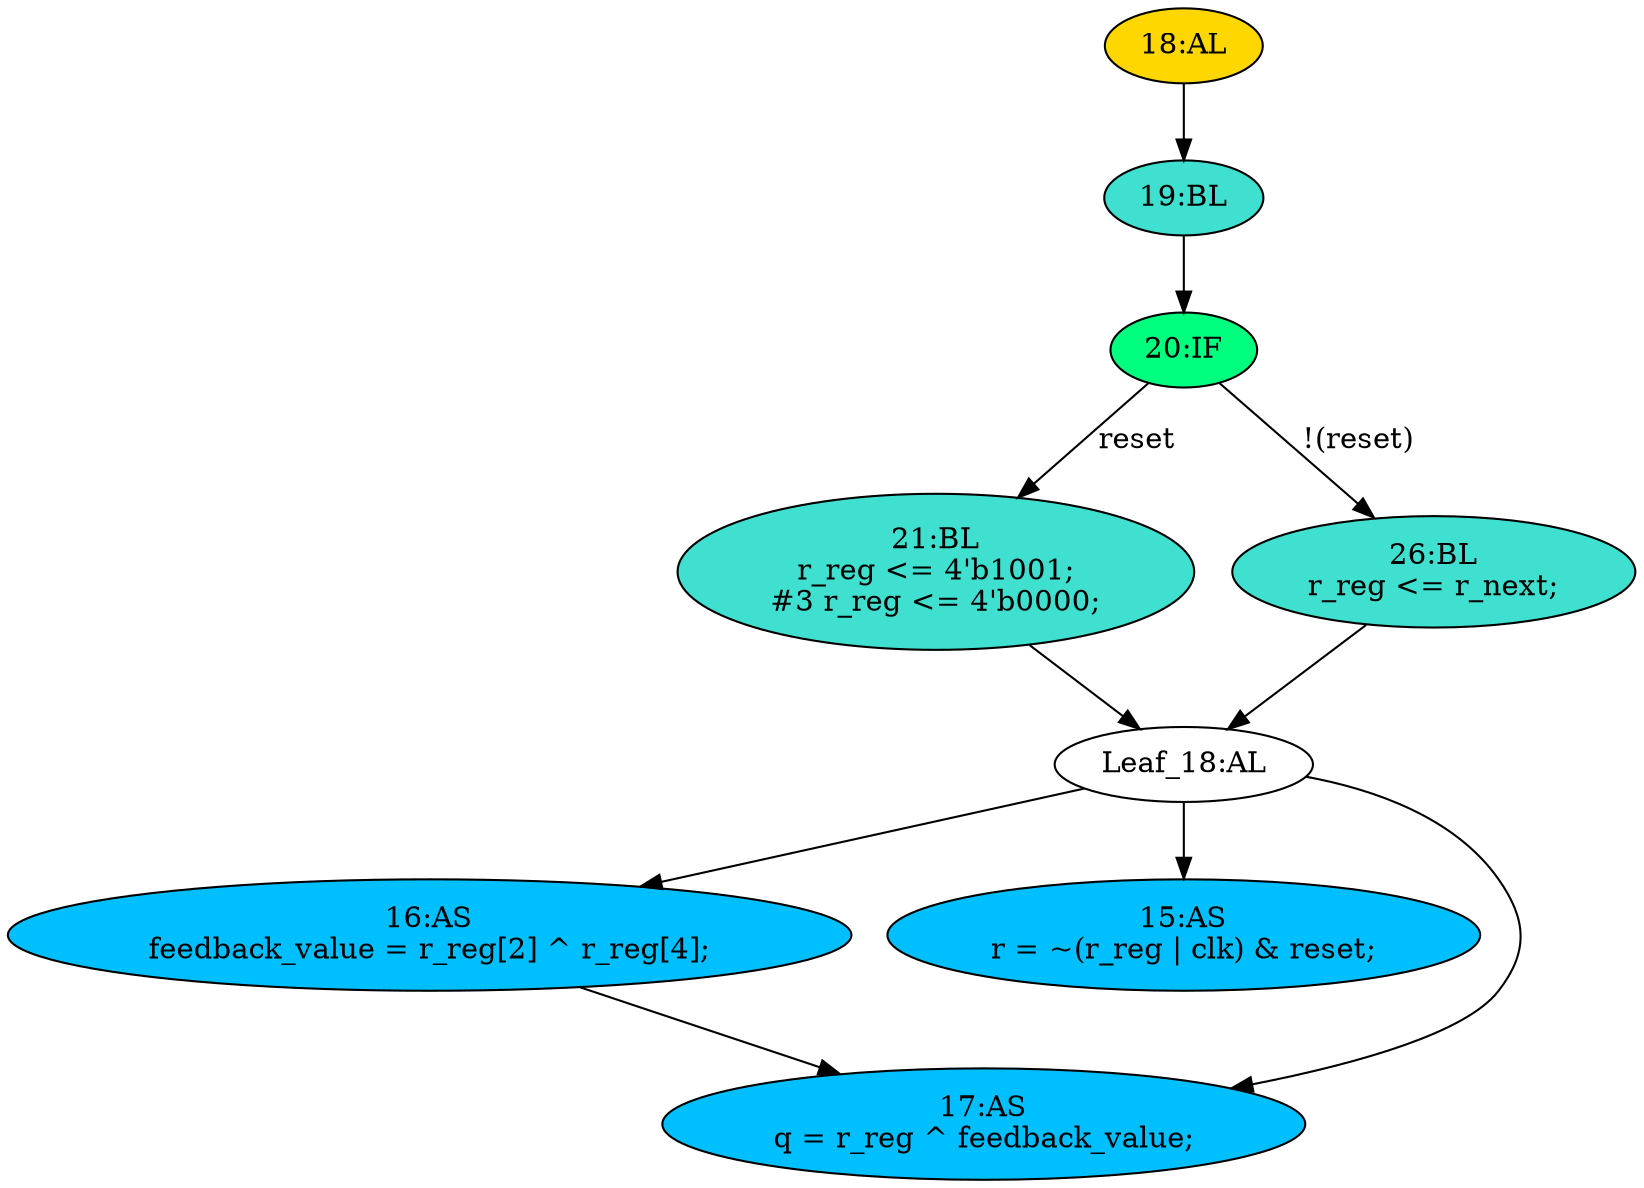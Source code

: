 strict digraph "compose( ,  )" {
	node [label="\N"];
	"19:BL"	[ast="<pyverilog.vparser.ast.Block object at 0x7f6af66e7ad0>",
		fillcolor=turquoise,
		label="19:BL",
		statements="[]",
		style=filled,
		typ=Block];
	"20:IF"	[ast="<pyverilog.vparser.ast.IfStatement object at 0x7f6af676a390>",
		fillcolor=springgreen,
		label="20:IF",
		statements="[]",
		style=filled,
		typ=IfStatement];
	"19:BL" -> "20:IF"	[cond="[]",
		lineno=None];
	"21:BL"	[ast="<pyverilog.vparser.ast.Block object at 0x7f6afa165190>",
		fillcolor=turquoise,
		label="21:BL
r_reg <= 4'b1001;
#3 r_reg <= 4'b0000;",
		statements="[<pyverilog.vparser.ast.NonblockingSubstitution object at 0x7f6af66e7f50>, <pyverilog.vparser.ast.NonblockingSubstitution object \
at 0x7f6af6a5ee50>]",
		style=filled,
		typ=Block];
	"Leaf_18:AL"	[def_var="['r_reg']",
		label="Leaf_18:AL"];
	"21:BL" -> "Leaf_18:AL"	[cond="[]",
		lineno=None];
	"16:AS"	[ast="<pyverilog.vparser.ast.Assign object at 0x7f6af668e4d0>",
		def_var="['feedback_value']",
		fillcolor=deepskyblue,
		label="16:AS
feedback_value = r_reg[2] ^ r_reg[4];",
		statements="[]",
		style=filled,
		typ=Assign,
		use_var="['r_reg', 'r_reg']"];
	"Leaf_18:AL" -> "16:AS";
	"15:AS"	[ast="<pyverilog.vparser.ast.Assign object at 0x7f6af66e4d10>",
		def_var="['r']",
		fillcolor=deepskyblue,
		label="15:AS
r = ~(r_reg | clk) & reset;",
		statements="[]",
		style=filled,
		typ=Assign,
		use_var="['r_reg', 'clk', 'reset']"];
	"Leaf_18:AL" -> "15:AS";
	"17:AS"	[ast="<pyverilog.vparser.ast.Assign object at 0x7f6af66fd6d0>",
		def_var="['q']",
		fillcolor=deepskyblue,
		label="17:AS
q = r_reg ^ feedback_value;",
		statements="[]",
		style=filled,
		typ=Assign,
		use_var="['r_reg', 'feedback_value']"];
	"Leaf_18:AL" -> "17:AS";
	"16:AS" -> "17:AS";
	"26:BL"	[ast="<pyverilog.vparser.ast.Block object at 0x7f6af7f7f450>",
		fillcolor=turquoise,
		label="26:BL
r_reg <= r_next;",
		statements="[<pyverilog.vparser.ast.NonblockingSubstitution object at 0x7f6af676ae50>]",
		style=filled,
		typ=Block];
	"26:BL" -> "Leaf_18:AL"	[cond="[]",
		lineno=None];
	"20:IF" -> "21:BL"	[cond="['reset']",
		label=reset,
		lineno=20];
	"20:IF" -> "26:BL"	[cond="['reset']",
		label="!(reset)",
		lineno=20];
	"18:AL"	[ast="<pyverilog.vparser.ast.Always object at 0x7f6af66e7950>",
		clk_sens=True,
		fillcolor=gold,
		label="18:AL",
		sens="['clk', 'reset']",
		statements="[]",
		style=filled,
		typ=Always,
		use_var="['reset', 'r_next']"];
	"18:AL" -> "19:BL"	[cond="[]",
		lineno=None];
}

